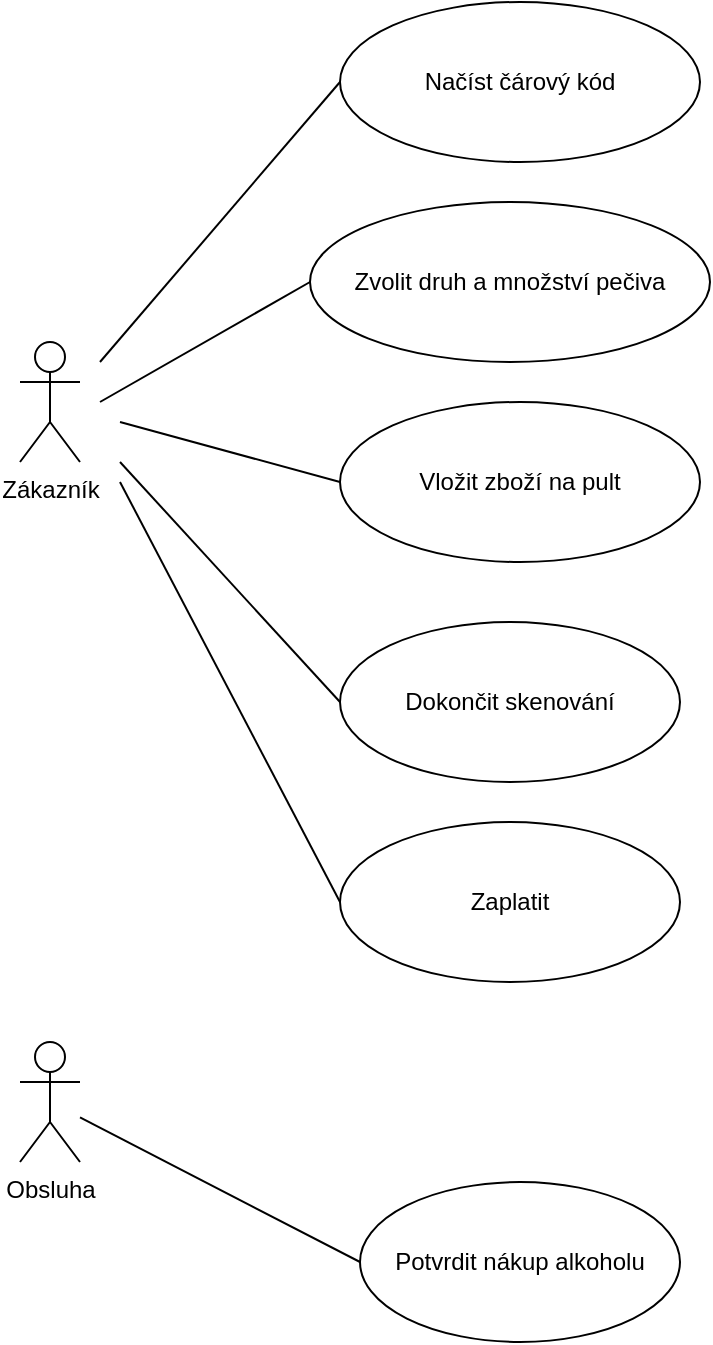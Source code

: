 <mxfile version="16.6.5" type="github">
  <diagram id="HzTEU44Ii-F2eebT8ySN" name="Page-1">
    <mxGraphModel dx="1422" dy="794" grid="1" gridSize="10" guides="1" tooltips="1" connect="1" arrows="1" fold="1" page="1" pageScale="1" pageWidth="827" pageHeight="1169" math="0" shadow="0">
      <root>
        <mxCell id="0" />
        <mxCell id="1" parent="0" />
        <mxCell id="A3c62EJJEaI8xM1lyZ6m-1" value="Zákazník" style="shape=umlActor;verticalLabelPosition=bottom;verticalAlign=top;html=1;outlineConnect=0;" vertex="1" parent="1">
          <mxGeometry x="130" y="420" width="30" height="60" as="geometry" />
        </mxCell>
        <mxCell id="A3c62EJJEaI8xM1lyZ6m-5" value="Načíst čárový kód" style="ellipse;whiteSpace=wrap;html=1;" vertex="1" parent="1">
          <mxGeometry x="290" y="250" width="180" height="80" as="geometry" />
        </mxCell>
        <mxCell id="A3c62EJJEaI8xM1lyZ6m-6" value="Vložit zboží na pult" style="ellipse;whiteSpace=wrap;html=1;" vertex="1" parent="1">
          <mxGeometry x="290" y="450" width="180" height="80" as="geometry" />
        </mxCell>
        <mxCell id="A3c62EJJEaI8xM1lyZ6m-8" value="Dokončit skenování" style="ellipse;whiteSpace=wrap;html=1;" vertex="1" parent="1">
          <mxGeometry x="290" y="560" width="170" height="80" as="geometry" />
        </mxCell>
        <mxCell id="A3c62EJJEaI8xM1lyZ6m-9" value="Zaplatit" style="ellipse;whiteSpace=wrap;html=1;" vertex="1" parent="1">
          <mxGeometry x="290" y="660" width="170" height="80" as="geometry" />
        </mxCell>
        <mxCell id="A3c62EJJEaI8xM1lyZ6m-10" value="Obsluha" style="shape=umlActor;verticalLabelPosition=bottom;verticalAlign=top;html=1;outlineConnect=0;" vertex="1" parent="1">
          <mxGeometry x="130" y="770" width="30" height="60" as="geometry" />
        </mxCell>
        <mxCell id="A3c62EJJEaI8xM1lyZ6m-19" value="Potvrdit nákup alkoholu" style="ellipse;whiteSpace=wrap;html=1;" vertex="1" parent="1">
          <mxGeometry x="300" y="840" width="160" height="80" as="geometry" />
        </mxCell>
        <mxCell id="A3c62EJJEaI8xM1lyZ6m-20" value="Zvolit druh a množství pečiva" style="ellipse;whiteSpace=wrap;html=1;" vertex="1" parent="1">
          <mxGeometry x="275" y="350" width="200" height="80" as="geometry" />
        </mxCell>
        <mxCell id="A3c62EJJEaI8xM1lyZ6m-21" value="" style="endArrow=none;html=1;rounded=0;entryX=0;entryY=0.5;entryDx=0;entryDy=0;" edge="1" parent="1" target="A3c62EJJEaI8xM1lyZ6m-5">
          <mxGeometry width="50" height="50" relative="1" as="geometry">
            <mxPoint x="170" y="430" as="sourcePoint" />
            <mxPoint x="280" y="290" as="targetPoint" />
          </mxGeometry>
        </mxCell>
        <mxCell id="A3c62EJJEaI8xM1lyZ6m-22" value="" style="endArrow=none;html=1;rounded=0;entryX=0;entryY=0.5;entryDx=0;entryDy=0;" edge="1" parent="1" target="A3c62EJJEaI8xM1lyZ6m-20">
          <mxGeometry width="50" height="50" relative="1" as="geometry">
            <mxPoint x="170" y="450" as="sourcePoint" />
            <mxPoint x="270" y="390" as="targetPoint" />
          </mxGeometry>
        </mxCell>
        <mxCell id="A3c62EJJEaI8xM1lyZ6m-23" value="" style="endArrow=none;html=1;rounded=0;entryX=0;entryY=0.5;entryDx=0;entryDy=0;" edge="1" parent="1" target="A3c62EJJEaI8xM1lyZ6m-6">
          <mxGeometry width="50" height="50" relative="1" as="geometry">
            <mxPoint x="180" y="460" as="sourcePoint" />
            <mxPoint x="280" y="450" as="targetPoint" />
          </mxGeometry>
        </mxCell>
        <mxCell id="A3c62EJJEaI8xM1lyZ6m-24" value="" style="endArrow=none;html=1;rounded=0;" edge="1" parent="1">
          <mxGeometry width="50" height="50" relative="1" as="geometry">
            <mxPoint x="180" y="480" as="sourcePoint" />
            <mxPoint x="290" y="600" as="targetPoint" />
          </mxGeometry>
        </mxCell>
        <mxCell id="A3c62EJJEaI8xM1lyZ6m-25" value="" style="endArrow=none;html=1;rounded=0;entryX=0;entryY=0.5;entryDx=0;entryDy=0;" edge="1" parent="1" target="A3c62EJJEaI8xM1lyZ6m-9">
          <mxGeometry width="50" height="50" relative="1" as="geometry">
            <mxPoint x="180" y="490" as="sourcePoint" />
            <mxPoint x="260" y="710" as="targetPoint" />
          </mxGeometry>
        </mxCell>
        <mxCell id="A3c62EJJEaI8xM1lyZ6m-26" value="" style="endArrow=none;html=1;rounded=0;entryX=0;entryY=0.5;entryDx=0;entryDy=0;" edge="1" parent="1" source="A3c62EJJEaI8xM1lyZ6m-10" target="A3c62EJJEaI8xM1lyZ6m-19">
          <mxGeometry width="50" height="50" relative="1" as="geometry">
            <mxPoint x="165" y="870" as="sourcePoint" />
            <mxPoint x="275" y="990" as="targetPoint" />
          </mxGeometry>
        </mxCell>
      </root>
    </mxGraphModel>
  </diagram>
</mxfile>
